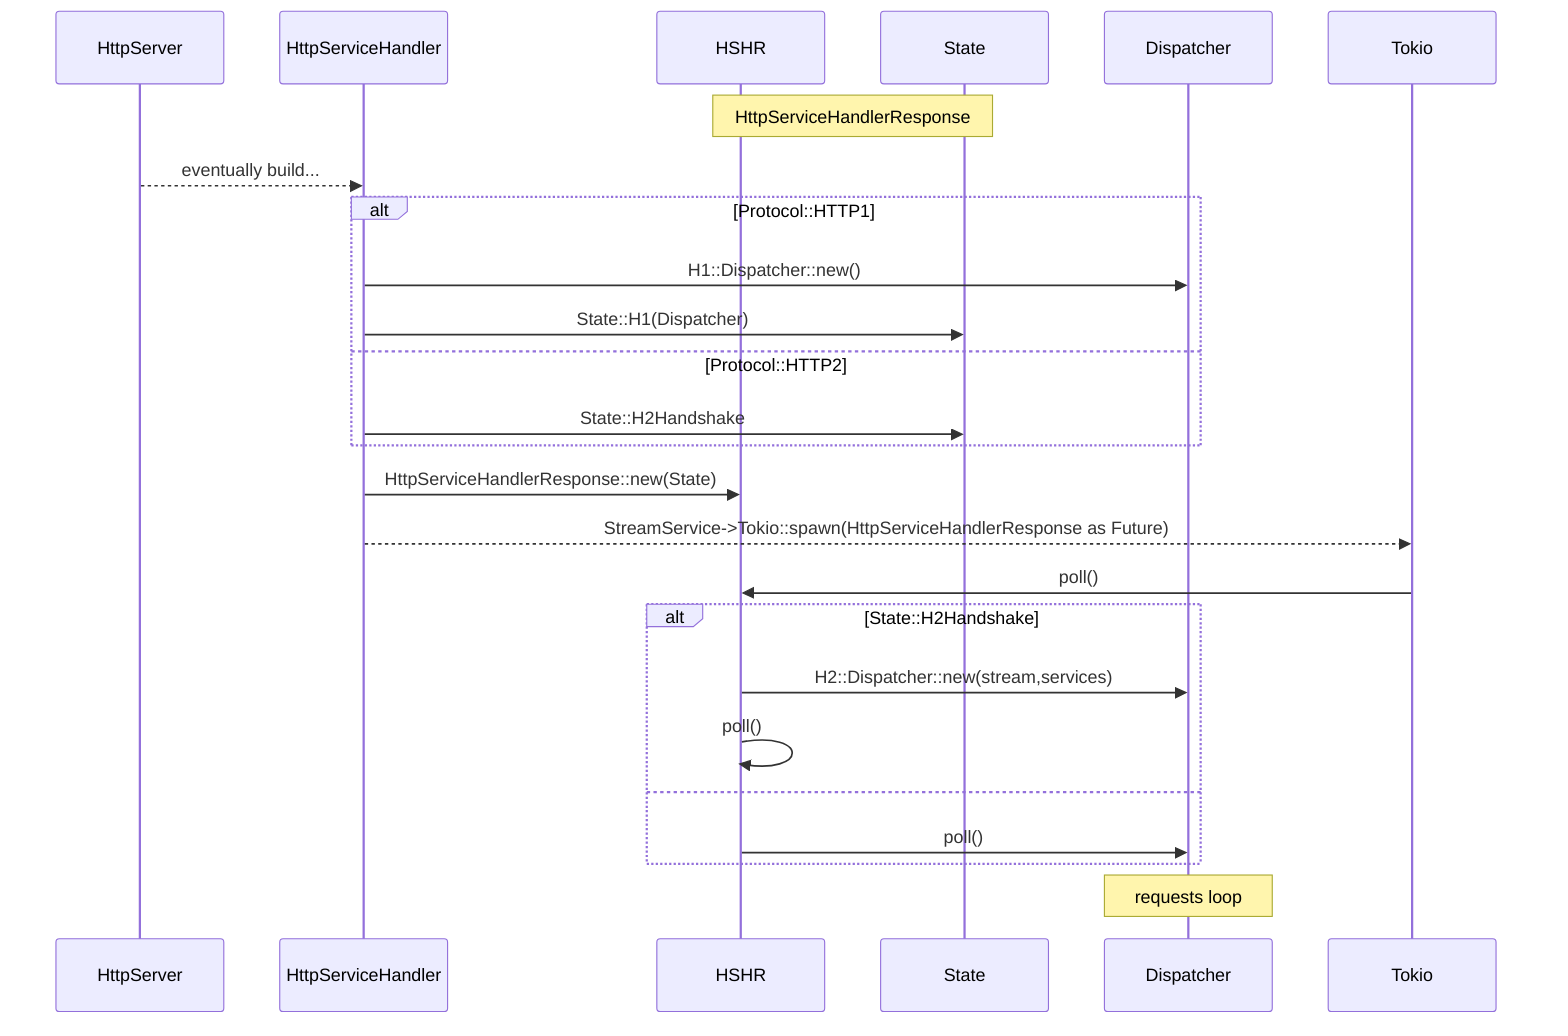 sequenceDiagram

participant HttpServer
participant HttpServiceHandler
participant HSHR
participant State
participant Dispatcher
participant Tokio

Note over HSHR, State: HttpServiceHandlerResponse

HttpServer-->>HttpServiceHandler: eventually build...
alt Protocol::HTTP1
HttpServiceHandler->>Dispatcher: H1::Dispatcher::new()
HttpServiceHandler->>State: State::H1(Dispatcher)
else Protocol::HTTP2
HttpServiceHandler->>State: State::H2Handshake
end
HttpServiceHandler->>HSHR: HttpServiceHandlerResponse::new(State)
HttpServiceHandler-->>Tokio: StreamService->Tokio::spawn(HttpServiceHandlerResponse as Future)

Tokio->>HSHR: poll()
alt State::H2Handshake
HSHR->>Dispatcher: H2::Dispatcher::new(stream,services)
HSHR->>HSHR: poll()
else 
HSHR->>Dispatcher: poll()
end
Note over Dispatcher: requests loop